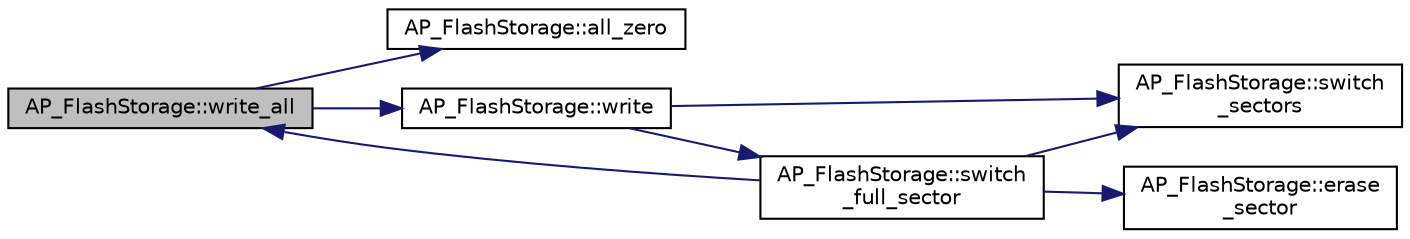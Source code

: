 digraph "AP_FlashStorage::write_all"
{
 // INTERACTIVE_SVG=YES
  edge [fontname="Helvetica",fontsize="10",labelfontname="Helvetica",labelfontsize="10"];
  node [fontname="Helvetica",fontsize="10",shape=record];
  rankdir="LR";
  Node1 [label="AP_FlashStorage::write_all",height=0.2,width=0.4,color="black", fillcolor="grey75", style="filled", fontcolor="black"];
  Node1 -> Node2 [color="midnightblue",fontsize="10",style="solid",fontname="Helvetica"];
  Node2 [label="AP_FlashStorage::all_zero",height=0.2,width=0.4,color="black", fillcolor="white", style="filled",URL="$classAP__FlashStorage.html#a6877daae6e6716aa5fc06d919b609bd8"];
  Node1 -> Node3 [color="midnightblue",fontsize="10",style="solid",fontname="Helvetica"];
  Node3 [label="AP_FlashStorage::write",height=0.2,width=0.4,color="black", fillcolor="white", style="filled",URL="$classAP__FlashStorage.html#a0b06f85f5d21e01e5b2d76194bd8a075"];
  Node3 -> Node4 [color="midnightblue",fontsize="10",style="solid",fontname="Helvetica"];
  Node4 [label="AP_FlashStorage::switch\l_sectors",height=0.2,width=0.4,color="black", fillcolor="white", style="filled",URL="$classAP__FlashStorage.html#a54f94604b92feaef993d8e1558878843"];
  Node3 -> Node5 [color="midnightblue",fontsize="10",style="solid",fontname="Helvetica"];
  Node5 [label="AP_FlashStorage::switch\l_full_sector",height=0.2,width=0.4,color="black", fillcolor="white", style="filled",URL="$classAP__FlashStorage.html#a0f1fcc2a684940d96a9288c104afc98d"];
  Node5 -> Node1 [color="midnightblue",fontsize="10",style="solid",fontname="Helvetica"];
  Node5 -> Node6 [color="midnightblue",fontsize="10",style="solid",fontname="Helvetica"];
  Node6 [label="AP_FlashStorage::erase\l_sector",height=0.2,width=0.4,color="black", fillcolor="white", style="filled",URL="$classAP__FlashStorage.html#aa66f357c6838db0d13a163617e60f59c"];
  Node5 -> Node4 [color="midnightblue",fontsize="10",style="solid",fontname="Helvetica"];
}
